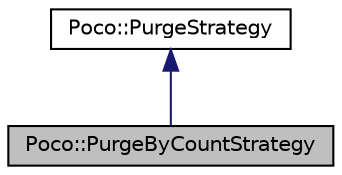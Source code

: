 digraph "Poco::PurgeByCountStrategy"
{
 // LATEX_PDF_SIZE
  edge [fontname="Helvetica",fontsize="10",labelfontname="Helvetica",labelfontsize="10"];
  node [fontname="Helvetica",fontsize="10",shape=record];
  Node1 [label="Poco::PurgeByCountStrategy",height=0.2,width=0.4,color="black", fillcolor="grey75", style="filled", fontcolor="black",tooltip=" "];
  Node2 -> Node1 [dir="back",color="midnightblue",fontsize="10",style="solid"];
  Node2 [label="Poco::PurgeStrategy",height=0.2,width=0.4,color="black", fillcolor="white", style="filled",URL="$classPoco_1_1PurgeStrategy.html",tooltip=" "];
}
